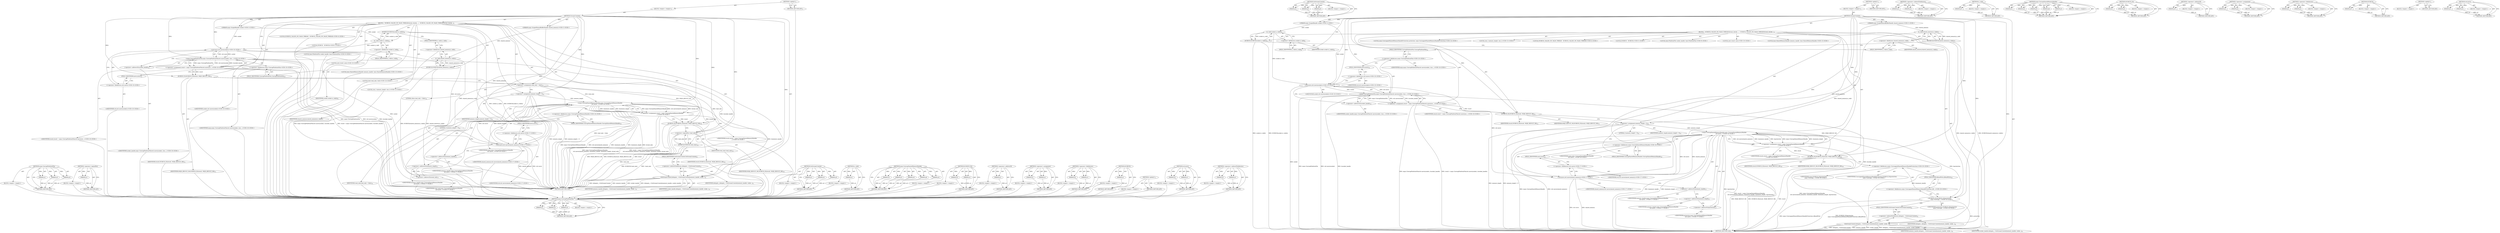 digraph "std.move" {
vulnerable_135 [label=<(METHOD,mojo.UnwrapPlatformFile)>];
vulnerable_136 [label=<(PARAM,p1)>];
vulnerable_137 [label=<(PARAM,p2)>];
vulnerable_138 [label=<(PARAM,p3)>];
vulnerable_139 [label=<(BLOCK,&lt;empty&gt;,&lt;empty&gt;)>];
vulnerable_140 [label=<(METHOD_RETURN,ANY)>];
vulnerable_163 [label=<(METHOD,&lt;operator&gt;.logicalNot)>];
vulnerable_164 [label=<(PARAM,p1)>];
vulnerable_165 [label=<(BLOCK,&lt;empty&gt;,&lt;empty&gt;)>];
vulnerable_166 [label=<(METHOD_RETURN,ANY)>];
vulnerable_6 [label=<(METHOD,&lt;global&gt;)<SUB>1</SUB>>];
vulnerable_7 [label=<(BLOCK,&lt;empty&gt;,&lt;empty&gt;)<SUB>1</SUB>>];
vulnerable_8 [label=<(METHOD,StreamCreated)<SUB>1</SUB>>];
vulnerable_9 [label="<(PARAM,mojo::ScopedSharedBufferHandle shared_memory)<SUB>2</SUB>>"];
vulnerable_10 [label="<(PARAM,mojo::ScopedHandle socket)<SUB>3</SUB>>"];
vulnerable_11 [label=<(BLOCK,{
  DCHECK_CALLED_ON_VALID_THREAD(thread_checke...,{
  DCHECK_CALLED_ON_VALID_THREAD(thread_checke...)<SUB>3</SUB>>];
vulnerable_12 [label="<(LOCAL,DCHECK_CALLED_ON_VALID_THREAD : DCHECK_CALLED_ON_VALID_THREAD)<SUB>4</SUB>>"];
vulnerable_13 [label="<(LOCAL,DCHECK : DCHECK)<SUB>5</SUB>>"];
vulnerable_14 [label=<(DCHECK,DCHECK(socket.is_valid()))<SUB>6</SUB>>];
vulnerable_15 [label=<(is_valid,socket.is_valid())<SUB>6</SUB>>];
vulnerable_16 [label=<(&lt;operator&gt;.fieldAccess,socket.is_valid)<SUB>6</SUB>>];
vulnerable_17 [label=<(IDENTIFIER,socket,socket.is_valid())<SUB>6</SUB>>];
vulnerable_18 [label=<(FIELD_IDENTIFIER,is_valid,is_valid)<SUB>6</SUB>>];
vulnerable_19 [label=<(DCHECK,DCHECK(shared_memory.is_valid()))<SUB>7</SUB>>];
vulnerable_20 [label=<(is_valid,shared_memory.is_valid())<SUB>7</SUB>>];
vulnerable_21 [label=<(&lt;operator&gt;.fieldAccess,shared_memory.is_valid)<SUB>7</SUB>>];
vulnerable_22 [label=<(IDENTIFIER,shared_memory,shared_memory.is_valid())<SUB>7</SUB>>];
vulnerable_23 [label=<(FIELD_IDENTIFIER,is_valid,is_valid)<SUB>7</SUB>>];
vulnerable_24 [label="<(LOCAL,base.PlatformFile socket_handle: base.PlatformFile)<SUB>9</SUB>>"];
vulnerable_25 [label="<(LOCAL,auto result: auto)<SUB>10</SUB>>"];
vulnerable_26 [label="<(&lt;operator&gt;.assignment,result = mojo::UnwrapPlatformFile(std::move(soc...)<SUB>10</SUB>>"];
vulnerable_27 [label="<(IDENTIFIER,result,result = mojo::UnwrapPlatformFile(std::move(soc...)<SUB>10</SUB>>"];
vulnerable_28 [label="<(mojo.UnwrapPlatformFile,mojo::UnwrapPlatformFile(std::move(socket), &amp;so...)<SUB>10</SUB>>"];
vulnerable_29 [label="<(&lt;operator&gt;.fieldAccess,mojo::UnwrapPlatformFile)<SUB>10</SUB>>"];
vulnerable_30 [label="<(IDENTIFIER,mojo,mojo::UnwrapPlatformFile(std::move(socket), &amp;so...)<SUB>10</SUB>>"];
vulnerable_31 [label=<(FIELD_IDENTIFIER,UnwrapPlatformFile,UnwrapPlatformFile)<SUB>10</SUB>>];
vulnerable_32 [label="<(std.move,std::move(socket))<SUB>10</SUB>>"];
vulnerable_33 [label="<(&lt;operator&gt;.fieldAccess,std::move)<SUB>10</SUB>>"];
vulnerable_34 [label="<(IDENTIFIER,std,std::move(socket))<SUB>10</SUB>>"];
vulnerable_35 [label=<(FIELD_IDENTIFIER,move,move)<SUB>10</SUB>>];
vulnerable_36 [label="<(IDENTIFIER,socket,std::move(socket))<SUB>10</SUB>>"];
vulnerable_37 [label=<(&lt;operator&gt;.addressOf,&amp;socket_handle)<SUB>10</SUB>>];
vulnerable_38 [label="<(IDENTIFIER,socket_handle,mojo::UnwrapPlatformFile(std::move(socket), &amp;so...)<SUB>10</SUB>>"];
vulnerable_39 [label=<(DCHECK_EQ,DCHECK_EQ(result, MOJO_RESULT_OK))<SUB>11</SUB>>];
vulnerable_40 [label=<(IDENTIFIER,result,DCHECK_EQ(result, MOJO_RESULT_OK))<SUB>11</SUB>>];
vulnerable_41 [label=<(IDENTIFIER,MOJO_RESULT_OK,DCHECK_EQ(result, MOJO_RESULT_OK))<SUB>11</SUB>>];
vulnerable_42 [label="<(LOCAL,base.SharedMemoryHandle memory_handle: base.SharedMemoryHandle)<SUB>13</SUB>>"];
vulnerable_43 [label="<(LOCAL,bool read_only: bool)<SUB>14</SUB>>"];
vulnerable_44 [label=<(&lt;operator&gt;.assignment,read_only = false)<SUB>14</SUB>>];
vulnerable_45 [label=<(IDENTIFIER,read_only,read_only = false)<SUB>14</SUB>>];
vulnerable_46 [label=<(LITERAL,false,read_only = false)<SUB>14</SUB>>];
vulnerable_47 [label="<(LOCAL,size_t memory_length: size_t)<SUB>15</SUB>>"];
vulnerable_48 [label=<(&lt;operator&gt;.assignment,memory_length = 0)<SUB>15</SUB>>];
vulnerable_49 [label=<(IDENTIFIER,memory_length,memory_length = 0)<SUB>15</SUB>>];
vulnerable_50 [label=<(LITERAL,0,memory_length = 0)<SUB>15</SUB>>];
vulnerable_51 [label="<(&lt;operator&gt;.assignment,result = mojo::UnwrapSharedMemoryHandle(
      ...)<SUB>16</SUB>>"];
vulnerable_52 [label="<(IDENTIFIER,result,result = mojo::UnwrapSharedMemoryHandle(
      ...)<SUB>16</SUB>>"];
vulnerable_53 [label="<(mojo.UnwrapSharedMemoryHandle,mojo::UnwrapSharedMemoryHandle(
      std::move...)<SUB>16</SUB>>"];
vulnerable_54 [label="<(&lt;operator&gt;.fieldAccess,mojo::UnwrapSharedMemoryHandle)<SUB>16</SUB>>"];
vulnerable_55 [label="<(IDENTIFIER,mojo,mojo::UnwrapSharedMemoryHandle(
      std::move...)<SUB>16</SUB>>"];
vulnerable_56 [label=<(FIELD_IDENTIFIER,UnwrapSharedMemoryHandle,UnwrapSharedMemoryHandle)<SUB>16</SUB>>];
vulnerable_57 [label="<(std.move,std::move(shared_memory))<SUB>17</SUB>>"];
vulnerable_58 [label="<(&lt;operator&gt;.fieldAccess,std::move)<SUB>17</SUB>>"];
vulnerable_59 [label="<(IDENTIFIER,std,std::move(shared_memory))<SUB>17</SUB>>"];
vulnerable_60 [label=<(FIELD_IDENTIFIER,move,move)<SUB>17</SUB>>];
vulnerable_61 [label="<(IDENTIFIER,shared_memory,std::move(shared_memory))<SUB>17</SUB>>"];
vulnerable_62 [label=<(&lt;operator&gt;.addressOf,&amp;memory_handle)<SUB>17</SUB>>];
vulnerable_63 [label="<(IDENTIFIER,memory_handle,mojo::UnwrapSharedMemoryHandle(
      std::move...)<SUB>17</SUB>>"];
vulnerable_64 [label=<(&lt;operator&gt;.addressOf,&amp;memory_length)<SUB>17</SUB>>];
vulnerable_65 [label="<(IDENTIFIER,memory_length,mojo::UnwrapSharedMemoryHandle(
      std::move...)<SUB>17</SUB>>"];
vulnerable_66 [label=<(&lt;operator&gt;.addressOf,&amp;read_only)<SUB>17</SUB>>];
vulnerable_67 [label="<(IDENTIFIER,read_only,mojo::UnwrapSharedMemoryHandle(
      std::move...)<SUB>17</SUB>>"];
vulnerable_68 [label=<(DCHECK_EQ,DCHECK_EQ(result, MOJO_RESULT_OK))<SUB>18</SUB>>];
vulnerable_69 [label=<(IDENTIFIER,result,DCHECK_EQ(result, MOJO_RESULT_OK))<SUB>18</SUB>>];
vulnerable_70 [label=<(IDENTIFIER,MOJO_RESULT_OK,DCHECK_EQ(result, MOJO_RESULT_OK))<SUB>18</SUB>>];
vulnerable_71 [label=<(DCHECK,DCHECK(!read_only))<SUB>19</SUB>>];
vulnerable_72 [label=<(&lt;operator&gt;.logicalNot,!read_only)<SUB>19</SUB>>];
vulnerable_73 [label=<(IDENTIFIER,read_only,!read_only)<SUB>19</SUB>>];
vulnerable_74 [label=<(OnStreamCreated,delegate_-&gt;OnStreamCreated(memory_handle, socke...)<SUB>21</SUB>>];
vulnerable_75 [label=<(&lt;operator&gt;.indirectFieldAccess,delegate_-&gt;OnStreamCreated)<SUB>21</SUB>>];
vulnerable_76 [label=<(IDENTIFIER,delegate_,delegate_-&gt;OnStreamCreated(memory_handle, socke...)<SUB>21</SUB>>];
vulnerable_77 [label=<(FIELD_IDENTIFIER,OnStreamCreated,OnStreamCreated)<SUB>21</SUB>>];
vulnerable_78 [label=<(IDENTIFIER,memory_handle,delegate_-&gt;OnStreamCreated(memory_handle, socke...)<SUB>21</SUB>>];
vulnerable_79 [label=<(IDENTIFIER,socket_handle,delegate_-&gt;OnStreamCreated(memory_handle, socke...)<SUB>21</SUB>>];
vulnerable_80 [label=<(METHOD_RETURN,void)<SUB>1</SUB>>];
vulnerable_82 [label=<(METHOD_RETURN,ANY)<SUB>1</SUB>>];
vulnerable_167 [label=<(METHOD,OnStreamCreated)>];
vulnerable_168 [label=<(PARAM,p1)>];
vulnerable_169 [label=<(PARAM,p2)>];
vulnerable_170 [label=<(PARAM,p3)>];
vulnerable_171 [label=<(BLOCK,&lt;empty&gt;,&lt;empty&gt;)>];
vulnerable_172 [label=<(METHOD_RETURN,ANY)>];
vulnerable_121 [label=<(METHOD,is_valid)>];
vulnerable_122 [label=<(PARAM,p1)>];
vulnerable_123 [label=<(BLOCK,&lt;empty&gt;,&lt;empty&gt;)>];
vulnerable_124 [label=<(METHOD_RETURN,ANY)>];
vulnerable_155 [label=<(METHOD,mojo.UnwrapSharedMemoryHandle)>];
vulnerable_156 [label=<(PARAM,p1)>];
vulnerable_157 [label=<(PARAM,p2)>];
vulnerable_158 [label=<(PARAM,p3)>];
vulnerable_159 [label=<(PARAM,p4)>];
vulnerable_160 [label=<(PARAM,p5)>];
vulnerable_161 [label=<(BLOCK,&lt;empty&gt;,&lt;empty&gt;)>];
vulnerable_162 [label=<(METHOD_RETURN,ANY)>];
vulnerable_150 [label=<(METHOD,DCHECK_EQ)>];
vulnerable_151 [label=<(PARAM,p1)>];
vulnerable_152 [label=<(PARAM,p2)>];
vulnerable_153 [label=<(BLOCK,&lt;empty&gt;,&lt;empty&gt;)>];
vulnerable_154 [label=<(METHOD_RETURN,ANY)>];
vulnerable_146 [label=<(METHOD,&lt;operator&gt;.addressOf)>];
vulnerable_147 [label=<(PARAM,p1)>];
vulnerable_148 [label=<(BLOCK,&lt;empty&gt;,&lt;empty&gt;)>];
vulnerable_149 [label=<(METHOD_RETURN,ANY)>];
vulnerable_130 [label=<(METHOD,&lt;operator&gt;.assignment)>];
vulnerable_131 [label=<(PARAM,p1)>];
vulnerable_132 [label=<(PARAM,p2)>];
vulnerable_133 [label=<(BLOCK,&lt;empty&gt;,&lt;empty&gt;)>];
vulnerable_134 [label=<(METHOD_RETURN,ANY)>];
vulnerable_125 [label=<(METHOD,&lt;operator&gt;.fieldAccess)>];
vulnerable_126 [label=<(PARAM,p1)>];
vulnerable_127 [label=<(PARAM,p2)>];
vulnerable_128 [label=<(BLOCK,&lt;empty&gt;,&lt;empty&gt;)>];
vulnerable_129 [label=<(METHOD_RETURN,ANY)>];
vulnerable_117 [label=<(METHOD,DCHECK)>];
vulnerable_118 [label=<(PARAM,p1)>];
vulnerable_119 [label=<(BLOCK,&lt;empty&gt;,&lt;empty&gt;)>];
vulnerable_120 [label=<(METHOD_RETURN,ANY)>];
vulnerable_111 [label=<(METHOD,&lt;global&gt;)<SUB>1</SUB>>];
vulnerable_112 [label=<(BLOCK,&lt;empty&gt;,&lt;empty&gt;)>];
vulnerable_113 [label=<(METHOD_RETURN,ANY)>];
vulnerable_141 [label=<(METHOD,std.move)>];
vulnerable_142 [label=<(PARAM,p1)>];
vulnerable_143 [label=<(PARAM,p2)>];
vulnerable_144 [label=<(BLOCK,&lt;empty&gt;,&lt;empty&gt;)>];
vulnerable_145 [label=<(METHOD_RETURN,ANY)>];
vulnerable_173 [label=<(METHOD,&lt;operator&gt;.indirectFieldAccess)>];
vulnerable_174 [label=<(PARAM,p1)>];
vulnerable_175 [label=<(PARAM,p2)>];
vulnerable_176 [label=<(BLOCK,&lt;empty&gt;,&lt;empty&gt;)>];
vulnerable_177 [label=<(METHOD_RETURN,ANY)>];
fixed_138 [label=<(METHOD,mojo.UnwrapPlatformFile)>];
fixed_139 [label=<(PARAM,p1)>];
fixed_140 [label=<(PARAM,p2)>];
fixed_141 [label=<(PARAM,p3)>];
fixed_142 [label=<(BLOCK,&lt;empty&gt;,&lt;empty&gt;)>];
fixed_143 [label=<(METHOD_RETURN,ANY)>];
fixed_166 [label=<(METHOD,OnStreamCreated)>];
fixed_167 [label=<(PARAM,p1)>];
fixed_168 [label=<(PARAM,p2)>];
fixed_169 [label=<(PARAM,p3)>];
fixed_170 [label=<(BLOCK,&lt;empty&gt;,&lt;empty&gt;)>];
fixed_171 [label=<(METHOD_RETURN,ANY)>];
fixed_6 [label=<(METHOD,&lt;global&gt;)<SUB>1</SUB>>];
fixed_7 [label=<(BLOCK,&lt;empty&gt;,&lt;empty&gt;)<SUB>1</SUB>>];
fixed_8 [label=<(METHOD,StreamCreated)<SUB>1</SUB>>];
fixed_9 [label="<(PARAM,mojo::ScopedSharedBufferHandle shared_memory)<SUB>2</SUB>>"];
fixed_10 [label="<(PARAM,mojo::ScopedHandle socket)<SUB>3</SUB>>"];
fixed_11 [label=<(BLOCK,{
  DCHECK_CALLED_ON_VALID_THREAD(thread_checke...,{
  DCHECK_CALLED_ON_VALID_THREAD(thread_checke...)<SUB>3</SUB>>];
fixed_12 [label="<(LOCAL,DCHECK_CALLED_ON_VALID_THREAD : DCHECK_CALLED_ON_VALID_THREAD)<SUB>4</SUB>>"];
fixed_13 [label="<(LOCAL,DCHECK : DCHECK)<SUB>5</SUB>>"];
fixed_14 [label=<(DCHECK,DCHECK(socket.is_valid()))<SUB>6</SUB>>];
fixed_15 [label=<(is_valid,socket.is_valid())<SUB>6</SUB>>];
fixed_16 [label=<(&lt;operator&gt;.fieldAccess,socket.is_valid)<SUB>6</SUB>>];
fixed_17 [label=<(IDENTIFIER,socket,socket.is_valid())<SUB>6</SUB>>];
fixed_18 [label=<(FIELD_IDENTIFIER,is_valid,is_valid)<SUB>6</SUB>>];
fixed_19 [label=<(DCHECK,DCHECK(shared_memory.is_valid()))<SUB>7</SUB>>];
fixed_20 [label=<(is_valid,shared_memory.is_valid())<SUB>7</SUB>>];
fixed_21 [label=<(&lt;operator&gt;.fieldAccess,shared_memory.is_valid)<SUB>7</SUB>>];
fixed_22 [label=<(IDENTIFIER,shared_memory,shared_memory.is_valid())<SUB>7</SUB>>];
fixed_23 [label=<(FIELD_IDENTIFIER,is_valid,is_valid)<SUB>7</SUB>>];
fixed_24 [label="<(LOCAL,base.PlatformFile socket_handle: base.PlatformFile)<SUB>9</SUB>>"];
fixed_25 [label="<(LOCAL,auto result: auto)<SUB>10</SUB>>"];
fixed_26 [label="<(&lt;operator&gt;.assignment,result = mojo::UnwrapPlatformFile(std::move(soc...)<SUB>10</SUB>>"];
fixed_27 [label="<(IDENTIFIER,result,result = mojo::UnwrapPlatformFile(std::move(soc...)<SUB>10</SUB>>"];
fixed_28 [label="<(mojo.UnwrapPlatformFile,mojo::UnwrapPlatformFile(std::move(socket), &amp;so...)<SUB>10</SUB>>"];
fixed_29 [label="<(&lt;operator&gt;.fieldAccess,mojo::UnwrapPlatformFile)<SUB>10</SUB>>"];
fixed_30 [label="<(IDENTIFIER,mojo,mojo::UnwrapPlatformFile(std::move(socket), &amp;so...)<SUB>10</SUB>>"];
fixed_31 [label=<(FIELD_IDENTIFIER,UnwrapPlatformFile,UnwrapPlatformFile)<SUB>10</SUB>>];
fixed_32 [label="<(std.move,std::move(socket))<SUB>10</SUB>>"];
fixed_33 [label="<(&lt;operator&gt;.fieldAccess,std::move)<SUB>10</SUB>>"];
fixed_34 [label="<(IDENTIFIER,std,std::move(socket))<SUB>10</SUB>>"];
fixed_35 [label=<(FIELD_IDENTIFIER,move,move)<SUB>10</SUB>>];
fixed_36 [label="<(IDENTIFIER,socket,std::move(socket))<SUB>10</SUB>>"];
fixed_37 [label=<(&lt;operator&gt;.addressOf,&amp;socket_handle)<SUB>10</SUB>>];
fixed_38 [label="<(IDENTIFIER,socket_handle,mojo::UnwrapPlatformFile(std::move(socket), &amp;so...)<SUB>10</SUB>>"];
fixed_39 [label=<(DCHECK_EQ,DCHECK_EQ(result, MOJO_RESULT_OK))<SUB>11</SUB>>];
fixed_40 [label=<(IDENTIFIER,result,DCHECK_EQ(result, MOJO_RESULT_OK))<SUB>11</SUB>>];
fixed_41 [label=<(IDENTIFIER,MOJO_RESULT_OK,DCHECK_EQ(result, MOJO_RESULT_OK))<SUB>11</SUB>>];
fixed_42 [label="<(LOCAL,base.SharedMemoryHandle memory_handle: base.SharedMemoryHandle)<SUB>13</SUB>>"];
fixed_43 [label="<(LOCAL,mojo.UnwrappedSharedMemoryHandleProtection protection: mojo.UnwrappedSharedMemoryHandleProtection)<SUB>14</SUB>>"];
fixed_44 [label="<(LOCAL,size_t memory_length: size_t)<SUB>15</SUB>>"];
fixed_45 [label=<(&lt;operator&gt;.assignment,memory_length = 0)<SUB>15</SUB>>];
fixed_46 [label=<(IDENTIFIER,memory_length,memory_length = 0)<SUB>15</SUB>>];
fixed_47 [label=<(LITERAL,0,memory_length = 0)<SUB>15</SUB>>];
fixed_48 [label="<(&lt;operator&gt;.assignment,result = mojo::UnwrapSharedMemoryHandle(
      ...)<SUB>16</SUB>>"];
fixed_49 [label="<(IDENTIFIER,result,result = mojo::UnwrapSharedMemoryHandle(
      ...)<SUB>16</SUB>>"];
fixed_50 [label="<(mojo.UnwrapSharedMemoryHandle,mojo::UnwrapSharedMemoryHandle(
      std::move...)<SUB>16</SUB>>"];
fixed_51 [label="<(&lt;operator&gt;.fieldAccess,mojo::UnwrapSharedMemoryHandle)<SUB>16</SUB>>"];
fixed_52 [label="<(IDENTIFIER,mojo,mojo::UnwrapSharedMemoryHandle(
      std::move...)<SUB>16</SUB>>"];
fixed_53 [label=<(FIELD_IDENTIFIER,UnwrapSharedMemoryHandle,UnwrapSharedMemoryHandle)<SUB>16</SUB>>];
fixed_54 [label="<(std.move,std::move(shared_memory))<SUB>17</SUB>>"];
fixed_55 [label="<(&lt;operator&gt;.fieldAccess,std::move)<SUB>17</SUB>>"];
fixed_56 [label="<(IDENTIFIER,std,std::move(shared_memory))<SUB>17</SUB>>"];
fixed_57 [label=<(FIELD_IDENTIFIER,move,move)<SUB>17</SUB>>];
fixed_58 [label="<(IDENTIFIER,shared_memory,std::move(shared_memory))<SUB>17</SUB>>"];
fixed_59 [label=<(&lt;operator&gt;.addressOf,&amp;memory_handle)<SUB>17</SUB>>];
fixed_60 [label="<(IDENTIFIER,memory_handle,mojo::UnwrapSharedMemoryHandle(
      std::move...)<SUB>17</SUB>>"];
fixed_61 [label=<(&lt;operator&gt;.addressOf,&amp;memory_length)<SUB>17</SUB>>];
fixed_62 [label="<(IDENTIFIER,memory_length,mojo::UnwrapSharedMemoryHandle(
      std::move...)<SUB>17</SUB>>"];
fixed_63 [label=<(&lt;operator&gt;.addressOf,&amp;protection)<SUB>17</SUB>>];
fixed_64 [label="<(IDENTIFIER,protection,mojo::UnwrapSharedMemoryHandle(
      std::move...)<SUB>17</SUB>>"];
fixed_65 [label=<(DCHECK_EQ,DCHECK_EQ(result, MOJO_RESULT_OK))<SUB>18</SUB>>];
fixed_66 [label=<(IDENTIFIER,result,DCHECK_EQ(result, MOJO_RESULT_OK))<SUB>18</SUB>>];
fixed_67 [label=<(IDENTIFIER,MOJO_RESULT_OK,DCHECK_EQ(result, MOJO_RESULT_OK))<SUB>18</SUB>>];
fixed_68 [label="<(DCHECK_EQ,DCHECK_EQ(protection,
            mojo::Unwrapp...)<SUB>19</SUB>>"];
fixed_69 [label="<(IDENTIFIER,protection,DCHECK_EQ(protection,
            mojo::Unwrapp...)<SUB>19</SUB>>"];
fixed_70 [label="<(&lt;operator&gt;.fieldAccess,mojo::UnwrappedSharedMemoryHandleProtection::kR...)<SUB>20</SUB>>"];
fixed_71 [label="<(&lt;operator&gt;.fieldAccess,mojo::UnwrappedSharedMemoryHandleProtection)<SUB>20</SUB>>"];
fixed_72 [label="<(IDENTIFIER,mojo,DCHECK_EQ(protection,
            mojo::Unwrapp...)<SUB>20</SUB>>"];
fixed_73 [label="<(IDENTIFIER,UnwrappedSharedMemoryHandleProtection,DCHECK_EQ(protection,
            mojo::Unwrapp...)<SUB>20</SUB>>"];
fixed_74 [label=<(FIELD_IDENTIFIER,kReadWrite,kReadWrite)<SUB>20</SUB>>];
fixed_75 [label=<(OnStreamCreated,delegate_-&gt;OnStreamCreated(memory_handle, socke...)<SUB>22</SUB>>];
fixed_76 [label=<(&lt;operator&gt;.indirectFieldAccess,delegate_-&gt;OnStreamCreated)<SUB>22</SUB>>];
fixed_77 [label=<(IDENTIFIER,delegate_,delegate_-&gt;OnStreamCreated(memory_handle, socke...)<SUB>22</SUB>>];
fixed_78 [label=<(FIELD_IDENTIFIER,OnStreamCreated,OnStreamCreated)<SUB>22</SUB>>];
fixed_79 [label=<(IDENTIFIER,memory_handle,delegate_-&gt;OnStreamCreated(memory_handle, socke...)<SUB>22</SUB>>];
fixed_80 [label=<(IDENTIFIER,socket_handle,delegate_-&gt;OnStreamCreated(memory_handle, socke...)<SUB>22</SUB>>];
fixed_81 [label=<(METHOD_RETURN,void)<SUB>1</SUB>>];
fixed_83 [label=<(METHOD_RETURN,ANY)<SUB>1</SUB>>];
fixed_172 [label=<(METHOD,&lt;operator&gt;.indirectFieldAccess)>];
fixed_173 [label=<(PARAM,p1)>];
fixed_174 [label=<(PARAM,p2)>];
fixed_175 [label=<(BLOCK,&lt;empty&gt;,&lt;empty&gt;)>];
fixed_176 [label=<(METHOD_RETURN,ANY)>];
fixed_124 [label=<(METHOD,is_valid)>];
fixed_125 [label=<(PARAM,p1)>];
fixed_126 [label=<(BLOCK,&lt;empty&gt;,&lt;empty&gt;)>];
fixed_127 [label=<(METHOD_RETURN,ANY)>];
fixed_158 [label=<(METHOD,mojo.UnwrapSharedMemoryHandle)>];
fixed_159 [label=<(PARAM,p1)>];
fixed_160 [label=<(PARAM,p2)>];
fixed_161 [label=<(PARAM,p3)>];
fixed_162 [label=<(PARAM,p4)>];
fixed_163 [label=<(PARAM,p5)>];
fixed_164 [label=<(BLOCK,&lt;empty&gt;,&lt;empty&gt;)>];
fixed_165 [label=<(METHOD_RETURN,ANY)>];
fixed_153 [label=<(METHOD,DCHECK_EQ)>];
fixed_154 [label=<(PARAM,p1)>];
fixed_155 [label=<(PARAM,p2)>];
fixed_156 [label=<(BLOCK,&lt;empty&gt;,&lt;empty&gt;)>];
fixed_157 [label=<(METHOD_RETURN,ANY)>];
fixed_149 [label=<(METHOD,&lt;operator&gt;.addressOf)>];
fixed_150 [label=<(PARAM,p1)>];
fixed_151 [label=<(BLOCK,&lt;empty&gt;,&lt;empty&gt;)>];
fixed_152 [label=<(METHOD_RETURN,ANY)>];
fixed_133 [label=<(METHOD,&lt;operator&gt;.assignment)>];
fixed_134 [label=<(PARAM,p1)>];
fixed_135 [label=<(PARAM,p2)>];
fixed_136 [label=<(BLOCK,&lt;empty&gt;,&lt;empty&gt;)>];
fixed_137 [label=<(METHOD_RETURN,ANY)>];
fixed_128 [label=<(METHOD,&lt;operator&gt;.fieldAccess)>];
fixed_129 [label=<(PARAM,p1)>];
fixed_130 [label=<(PARAM,p2)>];
fixed_131 [label=<(BLOCK,&lt;empty&gt;,&lt;empty&gt;)>];
fixed_132 [label=<(METHOD_RETURN,ANY)>];
fixed_120 [label=<(METHOD,DCHECK)>];
fixed_121 [label=<(PARAM,p1)>];
fixed_122 [label=<(BLOCK,&lt;empty&gt;,&lt;empty&gt;)>];
fixed_123 [label=<(METHOD_RETURN,ANY)>];
fixed_114 [label=<(METHOD,&lt;global&gt;)<SUB>1</SUB>>];
fixed_115 [label=<(BLOCK,&lt;empty&gt;,&lt;empty&gt;)>];
fixed_116 [label=<(METHOD_RETURN,ANY)>];
fixed_144 [label=<(METHOD,std.move)>];
fixed_145 [label=<(PARAM,p1)>];
fixed_146 [label=<(PARAM,p2)>];
fixed_147 [label=<(BLOCK,&lt;empty&gt;,&lt;empty&gt;)>];
fixed_148 [label=<(METHOD_RETURN,ANY)>];
vulnerable_135 -> vulnerable_136  [key=0, label="AST: "];
vulnerable_135 -> vulnerable_136  [key=1, label="DDG: "];
vulnerable_135 -> vulnerable_139  [key=0, label="AST: "];
vulnerable_135 -> vulnerable_137  [key=0, label="AST: "];
vulnerable_135 -> vulnerable_137  [key=1, label="DDG: "];
vulnerable_135 -> vulnerable_140  [key=0, label="AST: "];
vulnerable_135 -> vulnerable_140  [key=1, label="CFG: "];
vulnerable_135 -> vulnerable_138  [key=0, label="AST: "];
vulnerable_135 -> vulnerable_138  [key=1, label="DDG: "];
vulnerable_136 -> vulnerable_140  [key=0, label="DDG: p1"];
vulnerable_137 -> vulnerable_140  [key=0, label="DDG: p2"];
vulnerable_138 -> vulnerable_140  [key=0, label="DDG: p3"];
vulnerable_139 -> fixed_138  [key=0];
vulnerable_140 -> fixed_138  [key=0];
vulnerable_163 -> vulnerable_164  [key=0, label="AST: "];
vulnerable_163 -> vulnerable_164  [key=1, label="DDG: "];
vulnerable_163 -> vulnerable_165  [key=0, label="AST: "];
vulnerable_163 -> vulnerable_166  [key=0, label="AST: "];
vulnerable_163 -> vulnerable_166  [key=1, label="CFG: "];
vulnerable_164 -> vulnerable_166  [key=0, label="DDG: p1"];
vulnerable_165 -> fixed_138  [key=0];
vulnerable_166 -> fixed_138  [key=0];
vulnerable_6 -> vulnerable_7  [key=0, label="AST: "];
vulnerable_6 -> vulnerable_82  [key=0, label="AST: "];
vulnerable_6 -> vulnerable_82  [key=1, label="CFG: "];
vulnerable_7 -> vulnerable_8  [key=0, label="AST: "];
vulnerable_8 -> vulnerable_9  [key=0, label="AST: "];
vulnerable_8 -> vulnerable_9  [key=1, label="DDG: "];
vulnerable_8 -> vulnerable_10  [key=0, label="AST: "];
vulnerable_8 -> vulnerable_10  [key=1, label="DDG: "];
vulnerable_8 -> vulnerable_11  [key=0, label="AST: "];
vulnerable_8 -> vulnerable_80  [key=0, label="AST: "];
vulnerable_8 -> vulnerable_18  [key=0, label="CFG: "];
vulnerable_8 -> vulnerable_44  [key=0, label="DDG: "];
vulnerable_8 -> vulnerable_48  [key=0, label="DDG: "];
vulnerable_8 -> vulnerable_39  [key=0, label="DDG: "];
vulnerable_8 -> vulnerable_68  [key=0, label="DDG: "];
vulnerable_8 -> vulnerable_74  [key=0, label="DDG: "];
vulnerable_8 -> vulnerable_28  [key=0, label="DDG: "];
vulnerable_8 -> vulnerable_53  [key=0, label="DDG: "];
vulnerable_8 -> vulnerable_72  [key=0, label="DDG: "];
vulnerable_8 -> vulnerable_32  [key=0, label="DDG: "];
vulnerable_8 -> vulnerable_57  [key=0, label="DDG: "];
vulnerable_9 -> vulnerable_20  [key=0, label="DDG: shared_memory"];
vulnerable_9 -> vulnerable_57  [key=0, label="DDG: shared_memory"];
vulnerable_10 -> vulnerable_15  [key=0, label="DDG: socket"];
vulnerable_10 -> vulnerable_32  [key=0, label="DDG: socket"];
vulnerable_11 -> vulnerable_12  [key=0, label="AST: "];
vulnerable_11 -> vulnerable_13  [key=0, label="AST: "];
vulnerable_11 -> vulnerable_14  [key=0, label="AST: "];
vulnerable_11 -> vulnerable_19  [key=0, label="AST: "];
vulnerable_11 -> vulnerable_24  [key=0, label="AST: "];
vulnerable_11 -> vulnerable_25  [key=0, label="AST: "];
vulnerable_11 -> vulnerable_26  [key=0, label="AST: "];
vulnerable_11 -> vulnerable_39  [key=0, label="AST: "];
vulnerable_11 -> vulnerable_42  [key=0, label="AST: "];
vulnerable_11 -> vulnerable_43  [key=0, label="AST: "];
vulnerable_11 -> vulnerable_44  [key=0, label="AST: "];
vulnerable_11 -> vulnerable_47  [key=0, label="AST: "];
vulnerable_11 -> vulnerable_48  [key=0, label="AST: "];
vulnerable_11 -> vulnerable_51  [key=0, label="AST: "];
vulnerable_11 -> vulnerable_68  [key=0, label="AST: "];
vulnerable_11 -> vulnerable_71  [key=0, label="AST: "];
vulnerable_11 -> vulnerable_74  [key=0, label="AST: "];
vulnerable_12 -> fixed_138  [key=0];
vulnerable_13 -> fixed_138  [key=0];
vulnerable_14 -> vulnerable_15  [key=0, label="AST: "];
vulnerable_14 -> vulnerable_23  [key=0, label="CFG: "];
vulnerable_14 -> vulnerable_80  [key=0, label="DDG: socket.is_valid()"];
vulnerable_14 -> vulnerable_80  [key=1, label="DDG: DCHECK(socket.is_valid())"];
vulnerable_15 -> vulnerable_16  [key=0, label="AST: "];
vulnerable_15 -> vulnerable_14  [key=0, label="CFG: "];
vulnerable_15 -> vulnerable_14  [key=1, label="DDG: socket.is_valid"];
vulnerable_15 -> vulnerable_32  [key=0, label="DDG: socket.is_valid"];
vulnerable_16 -> vulnerable_17  [key=0, label="AST: "];
vulnerable_16 -> vulnerable_18  [key=0, label="AST: "];
vulnerable_16 -> vulnerable_15  [key=0, label="CFG: "];
vulnerable_17 -> fixed_138  [key=0];
vulnerable_18 -> vulnerable_16  [key=0, label="CFG: "];
vulnerable_19 -> vulnerable_20  [key=0, label="AST: "];
vulnerable_19 -> vulnerable_31  [key=0, label="CFG: "];
vulnerable_19 -> vulnerable_80  [key=0, label="DDG: shared_memory.is_valid()"];
vulnerable_19 -> vulnerable_80  [key=1, label="DDG: DCHECK(shared_memory.is_valid())"];
vulnerable_20 -> vulnerable_21  [key=0, label="AST: "];
vulnerable_20 -> vulnerable_19  [key=0, label="CFG: "];
vulnerable_20 -> vulnerable_19  [key=1, label="DDG: shared_memory.is_valid"];
vulnerable_20 -> vulnerable_57  [key=0, label="DDG: shared_memory.is_valid"];
vulnerable_21 -> vulnerable_22  [key=0, label="AST: "];
vulnerable_21 -> vulnerable_23  [key=0, label="AST: "];
vulnerable_21 -> vulnerable_20  [key=0, label="CFG: "];
vulnerable_22 -> fixed_138  [key=0];
vulnerable_23 -> vulnerable_21  [key=0, label="CFG: "];
vulnerable_24 -> fixed_138  [key=0];
vulnerable_25 -> fixed_138  [key=0];
vulnerable_26 -> vulnerable_27  [key=0, label="AST: "];
vulnerable_26 -> vulnerable_28  [key=0, label="AST: "];
vulnerable_26 -> vulnerable_39  [key=0, label="CFG: "];
vulnerable_26 -> vulnerable_39  [key=1, label="DDG: result"];
vulnerable_26 -> vulnerable_80  [key=0, label="DDG: mojo::UnwrapPlatformFile(std::move(socket), &amp;socket_handle)"];
vulnerable_26 -> vulnerable_80  [key=1, label="DDG: result = mojo::UnwrapPlatformFile(std::move(socket), &amp;socket_handle)"];
vulnerable_27 -> fixed_138  [key=0];
vulnerable_28 -> vulnerable_29  [key=0, label="AST: "];
vulnerable_28 -> vulnerable_32  [key=0, label="AST: "];
vulnerable_28 -> vulnerable_37  [key=0, label="AST: "];
vulnerable_28 -> vulnerable_26  [key=0, label="CFG: "];
vulnerable_28 -> vulnerable_26  [key=1, label="DDG: mojo::UnwrapPlatformFile"];
vulnerable_28 -> vulnerable_26  [key=2, label="DDG: std::move(socket)"];
vulnerable_28 -> vulnerable_26  [key=3, label="DDG: &amp;socket_handle"];
vulnerable_28 -> vulnerable_80  [key=0, label="DDG: mojo::UnwrapPlatformFile"];
vulnerable_28 -> vulnerable_80  [key=1, label="DDG: std::move(socket)"];
vulnerable_28 -> vulnerable_80  [key=2, label="DDG: &amp;socket_handle"];
vulnerable_28 -> vulnerable_74  [key=0, label="DDG: &amp;socket_handle"];
vulnerable_29 -> vulnerable_30  [key=0, label="AST: "];
vulnerable_29 -> vulnerable_31  [key=0, label="AST: "];
vulnerable_29 -> vulnerable_35  [key=0, label="CFG: "];
vulnerable_30 -> fixed_138  [key=0];
vulnerable_31 -> vulnerable_29  [key=0, label="CFG: "];
vulnerable_32 -> vulnerable_33  [key=0, label="AST: "];
vulnerable_32 -> vulnerable_36  [key=0, label="AST: "];
vulnerable_32 -> vulnerable_37  [key=0, label="CFG: "];
vulnerable_32 -> vulnerable_80  [key=0, label="DDG: socket"];
vulnerable_32 -> vulnerable_28  [key=0, label="DDG: std::move"];
vulnerable_32 -> vulnerable_28  [key=1, label="DDG: socket"];
vulnerable_32 -> vulnerable_57  [key=0, label="DDG: std::move"];
vulnerable_33 -> vulnerable_34  [key=0, label="AST: "];
vulnerable_33 -> vulnerable_35  [key=0, label="AST: "];
vulnerable_33 -> vulnerable_32  [key=0, label="CFG: "];
vulnerable_34 -> fixed_138  [key=0];
vulnerable_35 -> vulnerable_33  [key=0, label="CFG: "];
vulnerable_36 -> fixed_138  [key=0];
vulnerable_37 -> vulnerable_38  [key=0, label="AST: "];
vulnerable_37 -> vulnerable_28  [key=0, label="CFG: "];
vulnerable_38 -> fixed_138  [key=0];
vulnerable_39 -> vulnerable_40  [key=0, label="AST: "];
vulnerable_39 -> vulnerable_41  [key=0, label="AST: "];
vulnerable_39 -> vulnerable_44  [key=0, label="CFG: "];
vulnerable_39 -> vulnerable_68  [key=0, label="DDG: MOJO_RESULT_OK"];
vulnerable_40 -> fixed_138  [key=0];
vulnerable_41 -> fixed_138  [key=0];
vulnerable_42 -> fixed_138  [key=0];
vulnerable_43 -> fixed_138  [key=0];
vulnerable_44 -> vulnerable_45  [key=0, label="AST: "];
vulnerable_44 -> vulnerable_46  [key=0, label="AST: "];
vulnerable_44 -> vulnerable_48  [key=0, label="CFG: "];
vulnerable_44 -> vulnerable_80  [key=0, label="DDG: read_only = false"];
vulnerable_44 -> vulnerable_53  [key=0, label="DDG: read_only"];
vulnerable_44 -> vulnerable_72  [key=0, label="DDG: read_only"];
vulnerable_45 -> fixed_138  [key=0];
vulnerable_46 -> fixed_138  [key=0];
vulnerable_47 -> fixed_138  [key=0];
vulnerable_48 -> vulnerable_49  [key=0, label="AST: "];
vulnerable_48 -> vulnerable_50  [key=0, label="AST: "];
vulnerable_48 -> vulnerable_56  [key=0, label="CFG: "];
vulnerable_48 -> vulnerable_80  [key=0, label="DDG: memory_length"];
vulnerable_48 -> vulnerable_80  [key=1, label="DDG: memory_length = 0"];
vulnerable_48 -> vulnerable_53  [key=0, label="DDG: memory_length"];
vulnerable_49 -> fixed_138  [key=0];
vulnerable_50 -> fixed_138  [key=0];
vulnerable_51 -> vulnerable_52  [key=0, label="AST: "];
vulnerable_51 -> vulnerable_53  [key=0, label="AST: "];
vulnerable_51 -> vulnerable_68  [key=0, label="CFG: "];
vulnerable_51 -> vulnerable_68  [key=1, label="DDG: result"];
vulnerable_51 -> vulnerable_80  [key=0, label="DDG: mojo::UnwrapSharedMemoryHandle(
      std::move(shared_memory), &amp;memory_handle, &amp;memory_length, &amp;read_only)"];
vulnerable_51 -> vulnerable_80  [key=1, label="DDG: result = mojo::UnwrapSharedMemoryHandle(
      std::move(shared_memory), &amp;memory_handle, &amp;memory_length, &amp;read_only)"];
vulnerable_52 -> fixed_138  [key=0];
vulnerable_53 -> vulnerable_54  [key=0, label="AST: "];
vulnerable_53 -> vulnerable_57  [key=0, label="AST: "];
vulnerable_53 -> vulnerable_62  [key=0, label="AST: "];
vulnerable_53 -> vulnerable_64  [key=0, label="AST: "];
vulnerable_53 -> vulnerable_66  [key=0, label="AST: "];
vulnerable_53 -> vulnerable_51  [key=0, label="CFG: "];
vulnerable_53 -> vulnerable_51  [key=1, label="DDG: mojo::UnwrapSharedMemoryHandle"];
vulnerable_53 -> vulnerable_51  [key=2, label="DDG: std::move(shared_memory)"];
vulnerable_53 -> vulnerable_51  [key=3, label="DDG: &amp;read_only"];
vulnerable_53 -> vulnerable_51  [key=4, label="DDG: &amp;memory_handle"];
vulnerable_53 -> vulnerable_51  [key=5, label="DDG: &amp;memory_length"];
vulnerable_53 -> vulnerable_80  [key=0, label="DDG: mojo::UnwrapSharedMemoryHandle"];
vulnerable_53 -> vulnerable_80  [key=1, label="DDG: std::move(shared_memory)"];
vulnerable_53 -> vulnerable_80  [key=2, label="DDG: &amp;memory_handle"];
vulnerable_53 -> vulnerable_80  [key=3, label="DDG: &amp;memory_length"];
vulnerable_53 -> vulnerable_80  [key=4, label="DDG: &amp;read_only"];
vulnerable_53 -> vulnerable_74  [key=0, label="DDG: &amp;memory_handle"];
vulnerable_53 -> vulnerable_72  [key=0, label="DDG: &amp;read_only"];
vulnerable_54 -> vulnerable_55  [key=0, label="AST: "];
vulnerable_54 -> vulnerable_56  [key=0, label="AST: "];
vulnerable_54 -> vulnerable_60  [key=0, label="CFG: "];
vulnerable_55 -> fixed_138  [key=0];
vulnerable_56 -> vulnerable_54  [key=0, label="CFG: "];
vulnerable_57 -> vulnerable_58  [key=0, label="AST: "];
vulnerable_57 -> vulnerable_61  [key=0, label="AST: "];
vulnerable_57 -> vulnerable_62  [key=0, label="CFG: "];
vulnerable_57 -> vulnerable_80  [key=0, label="DDG: std::move"];
vulnerable_57 -> vulnerable_80  [key=1, label="DDG: shared_memory"];
vulnerable_57 -> vulnerable_53  [key=0, label="DDG: std::move"];
vulnerable_57 -> vulnerable_53  [key=1, label="DDG: shared_memory"];
vulnerable_58 -> vulnerable_59  [key=0, label="AST: "];
vulnerable_58 -> vulnerable_60  [key=0, label="AST: "];
vulnerable_58 -> vulnerable_57  [key=0, label="CFG: "];
vulnerable_59 -> fixed_138  [key=0];
vulnerable_60 -> vulnerable_58  [key=0, label="CFG: "];
vulnerable_61 -> fixed_138  [key=0];
vulnerable_62 -> vulnerable_63  [key=0, label="AST: "];
vulnerable_62 -> vulnerable_64  [key=0, label="CFG: "];
vulnerable_63 -> fixed_138  [key=0];
vulnerable_64 -> vulnerable_65  [key=0, label="AST: "];
vulnerable_64 -> vulnerable_66  [key=0, label="CFG: "];
vulnerable_65 -> fixed_138  [key=0];
vulnerable_66 -> vulnerable_67  [key=0, label="AST: "];
vulnerable_66 -> vulnerable_53  [key=0, label="CFG: "];
vulnerable_67 -> fixed_138  [key=0];
vulnerable_68 -> vulnerable_69  [key=0, label="AST: "];
vulnerable_68 -> vulnerable_70  [key=0, label="AST: "];
vulnerable_68 -> vulnerable_72  [key=0, label="CFG: "];
vulnerable_68 -> vulnerable_80  [key=0, label="DDG: result"];
vulnerable_68 -> vulnerable_80  [key=1, label="DDG: MOJO_RESULT_OK"];
vulnerable_68 -> vulnerable_80  [key=2, label="DDG: DCHECK_EQ(result, MOJO_RESULT_OK)"];
vulnerable_69 -> fixed_138  [key=0];
vulnerable_70 -> fixed_138  [key=0];
vulnerable_71 -> vulnerable_72  [key=0, label="AST: "];
vulnerable_71 -> vulnerable_77  [key=0, label="CFG: "];
vulnerable_71 -> vulnerable_80  [key=0, label="DDG: !read_only"];
vulnerable_71 -> vulnerable_80  [key=1, label="DDG: DCHECK(!read_only)"];
vulnerable_72 -> vulnerable_73  [key=0, label="AST: "];
vulnerable_72 -> vulnerable_71  [key=0, label="CFG: "];
vulnerable_72 -> vulnerable_71  [key=1, label="DDG: read_only"];
vulnerable_72 -> vulnerable_80  [key=0, label="DDG: read_only"];
vulnerable_73 -> fixed_138  [key=0];
vulnerable_74 -> vulnerable_75  [key=0, label="AST: "];
vulnerable_74 -> vulnerable_78  [key=0, label="AST: "];
vulnerable_74 -> vulnerable_79  [key=0, label="AST: "];
vulnerable_74 -> vulnerable_80  [key=0, label="CFG: "];
vulnerable_74 -> vulnerable_80  [key=1, label="DDG: delegate_-&gt;OnStreamCreated"];
vulnerable_74 -> vulnerable_80  [key=2, label="DDG: memory_handle"];
vulnerable_74 -> vulnerable_80  [key=3, label="DDG: socket_handle"];
vulnerable_74 -> vulnerable_80  [key=4, label="DDG: delegate_-&gt;OnStreamCreated(memory_handle, socket_handle)"];
vulnerable_75 -> vulnerable_76  [key=0, label="AST: "];
vulnerable_75 -> vulnerable_77  [key=0, label="AST: "];
vulnerable_75 -> vulnerable_74  [key=0, label="CFG: "];
vulnerable_76 -> fixed_138  [key=0];
vulnerable_77 -> vulnerable_75  [key=0, label="CFG: "];
vulnerable_78 -> fixed_138  [key=0];
vulnerable_79 -> fixed_138  [key=0];
vulnerable_80 -> fixed_138  [key=0];
vulnerable_82 -> fixed_138  [key=0];
vulnerable_167 -> vulnerable_168  [key=0, label="AST: "];
vulnerable_167 -> vulnerable_168  [key=1, label="DDG: "];
vulnerable_167 -> vulnerable_171  [key=0, label="AST: "];
vulnerable_167 -> vulnerable_169  [key=0, label="AST: "];
vulnerable_167 -> vulnerable_169  [key=1, label="DDG: "];
vulnerable_167 -> vulnerable_172  [key=0, label="AST: "];
vulnerable_167 -> vulnerable_172  [key=1, label="CFG: "];
vulnerable_167 -> vulnerable_170  [key=0, label="AST: "];
vulnerable_167 -> vulnerable_170  [key=1, label="DDG: "];
vulnerable_168 -> vulnerable_172  [key=0, label="DDG: p1"];
vulnerable_169 -> vulnerable_172  [key=0, label="DDG: p2"];
vulnerable_170 -> vulnerable_172  [key=0, label="DDG: p3"];
vulnerable_171 -> fixed_138  [key=0];
vulnerable_172 -> fixed_138  [key=0];
vulnerable_121 -> vulnerable_122  [key=0, label="AST: "];
vulnerable_121 -> vulnerable_122  [key=1, label="DDG: "];
vulnerable_121 -> vulnerable_123  [key=0, label="AST: "];
vulnerable_121 -> vulnerable_124  [key=0, label="AST: "];
vulnerable_121 -> vulnerable_124  [key=1, label="CFG: "];
vulnerable_122 -> vulnerable_124  [key=0, label="DDG: p1"];
vulnerable_123 -> fixed_138  [key=0];
vulnerable_124 -> fixed_138  [key=0];
vulnerable_155 -> vulnerable_156  [key=0, label="AST: "];
vulnerable_155 -> vulnerable_156  [key=1, label="DDG: "];
vulnerable_155 -> vulnerable_161  [key=0, label="AST: "];
vulnerable_155 -> vulnerable_157  [key=0, label="AST: "];
vulnerable_155 -> vulnerable_157  [key=1, label="DDG: "];
vulnerable_155 -> vulnerable_162  [key=0, label="AST: "];
vulnerable_155 -> vulnerable_162  [key=1, label="CFG: "];
vulnerable_155 -> vulnerable_158  [key=0, label="AST: "];
vulnerable_155 -> vulnerable_158  [key=1, label="DDG: "];
vulnerable_155 -> vulnerable_159  [key=0, label="AST: "];
vulnerable_155 -> vulnerable_159  [key=1, label="DDG: "];
vulnerable_155 -> vulnerable_160  [key=0, label="AST: "];
vulnerable_155 -> vulnerable_160  [key=1, label="DDG: "];
vulnerable_156 -> vulnerable_162  [key=0, label="DDG: p1"];
vulnerable_157 -> vulnerable_162  [key=0, label="DDG: p2"];
vulnerable_158 -> vulnerable_162  [key=0, label="DDG: p3"];
vulnerable_159 -> vulnerable_162  [key=0, label="DDG: p4"];
vulnerable_160 -> vulnerable_162  [key=0, label="DDG: p5"];
vulnerable_161 -> fixed_138  [key=0];
vulnerable_162 -> fixed_138  [key=0];
vulnerable_150 -> vulnerable_151  [key=0, label="AST: "];
vulnerable_150 -> vulnerable_151  [key=1, label="DDG: "];
vulnerable_150 -> vulnerable_153  [key=0, label="AST: "];
vulnerable_150 -> vulnerable_152  [key=0, label="AST: "];
vulnerable_150 -> vulnerable_152  [key=1, label="DDG: "];
vulnerable_150 -> vulnerable_154  [key=0, label="AST: "];
vulnerable_150 -> vulnerable_154  [key=1, label="CFG: "];
vulnerable_151 -> vulnerable_154  [key=0, label="DDG: p1"];
vulnerable_152 -> vulnerable_154  [key=0, label="DDG: p2"];
vulnerable_153 -> fixed_138  [key=0];
vulnerable_154 -> fixed_138  [key=0];
vulnerable_146 -> vulnerable_147  [key=0, label="AST: "];
vulnerable_146 -> vulnerable_147  [key=1, label="DDG: "];
vulnerable_146 -> vulnerable_148  [key=0, label="AST: "];
vulnerable_146 -> vulnerable_149  [key=0, label="AST: "];
vulnerable_146 -> vulnerable_149  [key=1, label="CFG: "];
vulnerable_147 -> vulnerable_149  [key=0, label="DDG: p1"];
vulnerable_148 -> fixed_138  [key=0];
vulnerable_149 -> fixed_138  [key=0];
vulnerable_130 -> vulnerable_131  [key=0, label="AST: "];
vulnerable_130 -> vulnerable_131  [key=1, label="DDG: "];
vulnerable_130 -> vulnerable_133  [key=0, label="AST: "];
vulnerable_130 -> vulnerable_132  [key=0, label="AST: "];
vulnerable_130 -> vulnerable_132  [key=1, label="DDG: "];
vulnerable_130 -> vulnerable_134  [key=0, label="AST: "];
vulnerable_130 -> vulnerable_134  [key=1, label="CFG: "];
vulnerable_131 -> vulnerable_134  [key=0, label="DDG: p1"];
vulnerable_132 -> vulnerable_134  [key=0, label="DDG: p2"];
vulnerable_133 -> fixed_138  [key=0];
vulnerable_134 -> fixed_138  [key=0];
vulnerable_125 -> vulnerable_126  [key=0, label="AST: "];
vulnerable_125 -> vulnerable_126  [key=1, label="DDG: "];
vulnerable_125 -> vulnerable_128  [key=0, label="AST: "];
vulnerable_125 -> vulnerable_127  [key=0, label="AST: "];
vulnerable_125 -> vulnerable_127  [key=1, label="DDG: "];
vulnerable_125 -> vulnerable_129  [key=0, label="AST: "];
vulnerable_125 -> vulnerable_129  [key=1, label="CFG: "];
vulnerable_126 -> vulnerable_129  [key=0, label="DDG: p1"];
vulnerable_127 -> vulnerable_129  [key=0, label="DDG: p2"];
vulnerable_128 -> fixed_138  [key=0];
vulnerable_129 -> fixed_138  [key=0];
vulnerable_117 -> vulnerable_118  [key=0, label="AST: "];
vulnerable_117 -> vulnerable_118  [key=1, label="DDG: "];
vulnerable_117 -> vulnerable_119  [key=0, label="AST: "];
vulnerable_117 -> vulnerable_120  [key=0, label="AST: "];
vulnerable_117 -> vulnerable_120  [key=1, label="CFG: "];
vulnerable_118 -> vulnerable_120  [key=0, label="DDG: p1"];
vulnerable_119 -> fixed_138  [key=0];
vulnerable_120 -> fixed_138  [key=0];
vulnerable_111 -> vulnerable_112  [key=0, label="AST: "];
vulnerable_111 -> vulnerable_113  [key=0, label="AST: "];
vulnerable_111 -> vulnerable_113  [key=1, label="CFG: "];
vulnerable_112 -> fixed_138  [key=0];
vulnerable_113 -> fixed_138  [key=0];
vulnerable_141 -> vulnerable_142  [key=0, label="AST: "];
vulnerable_141 -> vulnerable_142  [key=1, label="DDG: "];
vulnerable_141 -> vulnerable_144  [key=0, label="AST: "];
vulnerable_141 -> vulnerable_143  [key=0, label="AST: "];
vulnerable_141 -> vulnerable_143  [key=1, label="DDG: "];
vulnerable_141 -> vulnerable_145  [key=0, label="AST: "];
vulnerable_141 -> vulnerable_145  [key=1, label="CFG: "];
vulnerable_142 -> vulnerable_145  [key=0, label="DDG: p1"];
vulnerable_143 -> vulnerable_145  [key=0, label="DDG: p2"];
vulnerable_144 -> fixed_138  [key=0];
vulnerable_145 -> fixed_138  [key=0];
vulnerable_173 -> vulnerable_174  [key=0, label="AST: "];
vulnerable_173 -> vulnerable_174  [key=1, label="DDG: "];
vulnerable_173 -> vulnerable_176  [key=0, label="AST: "];
vulnerable_173 -> vulnerable_175  [key=0, label="AST: "];
vulnerable_173 -> vulnerable_175  [key=1, label="DDG: "];
vulnerable_173 -> vulnerable_177  [key=0, label="AST: "];
vulnerable_173 -> vulnerable_177  [key=1, label="CFG: "];
vulnerable_174 -> vulnerable_177  [key=0, label="DDG: p1"];
vulnerable_175 -> vulnerable_177  [key=0, label="DDG: p2"];
vulnerable_176 -> fixed_138  [key=0];
vulnerable_177 -> fixed_138  [key=0];
fixed_138 -> fixed_139  [key=0, label="AST: "];
fixed_138 -> fixed_139  [key=1, label="DDG: "];
fixed_138 -> fixed_142  [key=0, label="AST: "];
fixed_138 -> fixed_140  [key=0, label="AST: "];
fixed_138 -> fixed_140  [key=1, label="DDG: "];
fixed_138 -> fixed_143  [key=0, label="AST: "];
fixed_138 -> fixed_143  [key=1, label="CFG: "];
fixed_138 -> fixed_141  [key=0, label="AST: "];
fixed_138 -> fixed_141  [key=1, label="DDG: "];
fixed_139 -> fixed_143  [key=0, label="DDG: p1"];
fixed_140 -> fixed_143  [key=0, label="DDG: p2"];
fixed_141 -> fixed_143  [key=0, label="DDG: p3"];
fixed_166 -> fixed_167  [key=0, label="AST: "];
fixed_166 -> fixed_167  [key=1, label="DDG: "];
fixed_166 -> fixed_170  [key=0, label="AST: "];
fixed_166 -> fixed_168  [key=0, label="AST: "];
fixed_166 -> fixed_168  [key=1, label="DDG: "];
fixed_166 -> fixed_171  [key=0, label="AST: "];
fixed_166 -> fixed_171  [key=1, label="CFG: "];
fixed_166 -> fixed_169  [key=0, label="AST: "];
fixed_166 -> fixed_169  [key=1, label="DDG: "];
fixed_167 -> fixed_171  [key=0, label="DDG: p1"];
fixed_168 -> fixed_171  [key=0, label="DDG: p2"];
fixed_169 -> fixed_171  [key=0, label="DDG: p3"];
fixed_6 -> fixed_7  [key=0, label="AST: "];
fixed_6 -> fixed_83  [key=0, label="AST: "];
fixed_6 -> fixed_83  [key=1, label="CFG: "];
fixed_7 -> fixed_8  [key=0, label="AST: "];
fixed_8 -> fixed_9  [key=0, label="AST: "];
fixed_8 -> fixed_9  [key=1, label="DDG: "];
fixed_8 -> fixed_10  [key=0, label="AST: "];
fixed_8 -> fixed_10  [key=1, label="DDG: "];
fixed_8 -> fixed_11  [key=0, label="AST: "];
fixed_8 -> fixed_81  [key=0, label="AST: "];
fixed_8 -> fixed_18  [key=0, label="CFG: "];
fixed_8 -> fixed_45  [key=0, label="DDG: "];
fixed_8 -> fixed_39  [key=0, label="DDG: "];
fixed_8 -> fixed_65  [key=0, label="DDG: "];
fixed_8 -> fixed_68  [key=0, label="DDG: "];
fixed_8 -> fixed_75  [key=0, label="DDG: "];
fixed_8 -> fixed_28  [key=0, label="DDG: "];
fixed_8 -> fixed_50  [key=0, label="DDG: "];
fixed_8 -> fixed_32  [key=0, label="DDG: "];
fixed_8 -> fixed_54  [key=0, label="DDG: "];
fixed_9 -> fixed_20  [key=0, label="DDG: shared_memory"];
fixed_9 -> fixed_54  [key=0, label="DDG: shared_memory"];
fixed_10 -> fixed_15  [key=0, label="DDG: socket"];
fixed_10 -> fixed_32  [key=0, label="DDG: socket"];
fixed_11 -> fixed_12  [key=0, label="AST: "];
fixed_11 -> fixed_13  [key=0, label="AST: "];
fixed_11 -> fixed_14  [key=0, label="AST: "];
fixed_11 -> fixed_19  [key=0, label="AST: "];
fixed_11 -> fixed_24  [key=0, label="AST: "];
fixed_11 -> fixed_25  [key=0, label="AST: "];
fixed_11 -> fixed_26  [key=0, label="AST: "];
fixed_11 -> fixed_39  [key=0, label="AST: "];
fixed_11 -> fixed_42  [key=0, label="AST: "];
fixed_11 -> fixed_43  [key=0, label="AST: "];
fixed_11 -> fixed_44  [key=0, label="AST: "];
fixed_11 -> fixed_45  [key=0, label="AST: "];
fixed_11 -> fixed_48  [key=0, label="AST: "];
fixed_11 -> fixed_65  [key=0, label="AST: "];
fixed_11 -> fixed_68  [key=0, label="AST: "];
fixed_11 -> fixed_75  [key=0, label="AST: "];
fixed_14 -> fixed_15  [key=0, label="AST: "];
fixed_14 -> fixed_23  [key=0, label="CFG: "];
fixed_14 -> fixed_81  [key=0, label="DDG: socket.is_valid()"];
fixed_14 -> fixed_81  [key=1, label="DDG: DCHECK(socket.is_valid())"];
fixed_15 -> fixed_16  [key=0, label="AST: "];
fixed_15 -> fixed_14  [key=0, label="CFG: "];
fixed_15 -> fixed_14  [key=1, label="DDG: socket.is_valid"];
fixed_15 -> fixed_32  [key=0, label="DDG: socket.is_valid"];
fixed_16 -> fixed_17  [key=0, label="AST: "];
fixed_16 -> fixed_18  [key=0, label="AST: "];
fixed_16 -> fixed_15  [key=0, label="CFG: "];
fixed_18 -> fixed_16  [key=0, label="CFG: "];
fixed_19 -> fixed_20  [key=0, label="AST: "];
fixed_19 -> fixed_31  [key=0, label="CFG: "];
fixed_19 -> fixed_81  [key=0, label="DDG: shared_memory.is_valid()"];
fixed_19 -> fixed_81  [key=1, label="DDG: DCHECK(shared_memory.is_valid())"];
fixed_20 -> fixed_21  [key=0, label="AST: "];
fixed_20 -> fixed_19  [key=0, label="CFG: "];
fixed_20 -> fixed_19  [key=1, label="DDG: shared_memory.is_valid"];
fixed_20 -> fixed_54  [key=0, label="DDG: shared_memory.is_valid"];
fixed_21 -> fixed_22  [key=0, label="AST: "];
fixed_21 -> fixed_23  [key=0, label="AST: "];
fixed_21 -> fixed_20  [key=0, label="CFG: "];
fixed_23 -> fixed_21  [key=0, label="CFG: "];
fixed_26 -> fixed_27  [key=0, label="AST: "];
fixed_26 -> fixed_28  [key=0, label="AST: "];
fixed_26 -> fixed_39  [key=0, label="CFG: "];
fixed_26 -> fixed_39  [key=1, label="DDG: result"];
fixed_26 -> fixed_81  [key=0, label="DDG: mojo::UnwrapPlatformFile(std::move(socket), &amp;socket_handle)"];
fixed_26 -> fixed_81  [key=1, label="DDG: result = mojo::UnwrapPlatformFile(std::move(socket), &amp;socket_handle)"];
fixed_28 -> fixed_29  [key=0, label="AST: "];
fixed_28 -> fixed_32  [key=0, label="AST: "];
fixed_28 -> fixed_37  [key=0, label="AST: "];
fixed_28 -> fixed_26  [key=0, label="CFG: "];
fixed_28 -> fixed_26  [key=1, label="DDG: mojo::UnwrapPlatformFile"];
fixed_28 -> fixed_26  [key=2, label="DDG: std::move(socket)"];
fixed_28 -> fixed_26  [key=3, label="DDG: &amp;socket_handle"];
fixed_28 -> fixed_81  [key=0, label="DDG: mojo::UnwrapPlatformFile"];
fixed_28 -> fixed_81  [key=1, label="DDG: std::move(socket)"];
fixed_28 -> fixed_81  [key=2, label="DDG: &amp;socket_handle"];
fixed_28 -> fixed_75  [key=0, label="DDG: &amp;socket_handle"];
fixed_29 -> fixed_30  [key=0, label="AST: "];
fixed_29 -> fixed_31  [key=0, label="AST: "];
fixed_29 -> fixed_35  [key=0, label="CFG: "];
fixed_31 -> fixed_29  [key=0, label="CFG: "];
fixed_32 -> fixed_33  [key=0, label="AST: "];
fixed_32 -> fixed_36  [key=0, label="AST: "];
fixed_32 -> fixed_37  [key=0, label="CFG: "];
fixed_32 -> fixed_81  [key=0, label="DDG: socket"];
fixed_32 -> fixed_28  [key=0, label="DDG: std::move"];
fixed_32 -> fixed_28  [key=1, label="DDG: socket"];
fixed_32 -> fixed_54  [key=0, label="DDG: std::move"];
fixed_33 -> fixed_34  [key=0, label="AST: "];
fixed_33 -> fixed_35  [key=0, label="AST: "];
fixed_33 -> fixed_32  [key=0, label="CFG: "];
fixed_35 -> fixed_33  [key=0, label="CFG: "];
fixed_37 -> fixed_38  [key=0, label="AST: "];
fixed_37 -> fixed_28  [key=0, label="CFG: "];
fixed_39 -> fixed_40  [key=0, label="AST: "];
fixed_39 -> fixed_41  [key=0, label="AST: "];
fixed_39 -> fixed_45  [key=0, label="CFG: "];
fixed_39 -> fixed_65  [key=0, label="DDG: MOJO_RESULT_OK"];
fixed_45 -> fixed_46  [key=0, label="AST: "];
fixed_45 -> fixed_47  [key=0, label="AST: "];
fixed_45 -> fixed_53  [key=0, label="CFG: "];
fixed_45 -> fixed_81  [key=0, label="DDG: memory_length"];
fixed_45 -> fixed_81  [key=1, label="DDG: memory_length = 0"];
fixed_45 -> fixed_50  [key=0, label="DDG: memory_length"];
fixed_48 -> fixed_49  [key=0, label="AST: "];
fixed_48 -> fixed_50  [key=0, label="AST: "];
fixed_48 -> fixed_65  [key=0, label="CFG: "];
fixed_48 -> fixed_65  [key=1, label="DDG: result"];
fixed_48 -> fixed_81  [key=0, label="DDG: mojo::UnwrapSharedMemoryHandle(
      std::move(shared_memory), &amp;memory_handle, &amp;memory_length, &amp;protection)"];
fixed_48 -> fixed_81  [key=1, label="DDG: result = mojo::UnwrapSharedMemoryHandle(
      std::move(shared_memory), &amp;memory_handle, &amp;memory_length, &amp;protection)"];
fixed_50 -> fixed_51  [key=0, label="AST: "];
fixed_50 -> fixed_54  [key=0, label="AST: "];
fixed_50 -> fixed_59  [key=0, label="AST: "];
fixed_50 -> fixed_61  [key=0, label="AST: "];
fixed_50 -> fixed_63  [key=0, label="AST: "];
fixed_50 -> fixed_48  [key=0, label="CFG: "];
fixed_50 -> fixed_48  [key=1, label="DDG: std::move(shared_memory)"];
fixed_50 -> fixed_48  [key=2, label="DDG: &amp;memory_handle"];
fixed_50 -> fixed_48  [key=3, label="DDG: &amp;protection"];
fixed_50 -> fixed_48  [key=4, label="DDG: mojo::UnwrapSharedMemoryHandle"];
fixed_50 -> fixed_48  [key=5, label="DDG: &amp;memory_length"];
fixed_50 -> fixed_81  [key=0, label="DDG: mojo::UnwrapSharedMemoryHandle"];
fixed_50 -> fixed_81  [key=1, label="DDG: std::move(shared_memory)"];
fixed_50 -> fixed_81  [key=2, label="DDG: &amp;memory_handle"];
fixed_50 -> fixed_81  [key=3, label="DDG: &amp;memory_length"];
fixed_50 -> fixed_81  [key=4, label="DDG: &amp;protection"];
fixed_50 -> fixed_68  [key=0, label="DDG: &amp;protection"];
fixed_50 -> fixed_75  [key=0, label="DDG: &amp;memory_handle"];
fixed_51 -> fixed_52  [key=0, label="AST: "];
fixed_51 -> fixed_53  [key=0, label="AST: "];
fixed_51 -> fixed_57  [key=0, label="CFG: "];
fixed_53 -> fixed_51  [key=0, label="CFG: "];
fixed_54 -> fixed_55  [key=0, label="AST: "];
fixed_54 -> fixed_58  [key=0, label="AST: "];
fixed_54 -> fixed_59  [key=0, label="CFG: "];
fixed_54 -> fixed_81  [key=0, label="DDG: std::move"];
fixed_54 -> fixed_81  [key=1, label="DDG: shared_memory"];
fixed_54 -> fixed_50  [key=0, label="DDG: std::move"];
fixed_54 -> fixed_50  [key=1, label="DDG: shared_memory"];
fixed_55 -> fixed_56  [key=0, label="AST: "];
fixed_55 -> fixed_57  [key=0, label="AST: "];
fixed_55 -> fixed_54  [key=0, label="CFG: "];
fixed_57 -> fixed_55  [key=0, label="CFG: "];
fixed_59 -> fixed_60  [key=0, label="AST: "];
fixed_59 -> fixed_61  [key=0, label="CFG: "];
fixed_61 -> fixed_62  [key=0, label="AST: "];
fixed_61 -> fixed_63  [key=0, label="CFG: "];
fixed_63 -> fixed_64  [key=0, label="AST: "];
fixed_63 -> fixed_50  [key=0, label="CFG: "];
fixed_65 -> fixed_66  [key=0, label="AST: "];
fixed_65 -> fixed_67  [key=0, label="AST: "];
fixed_65 -> fixed_71  [key=0, label="CFG: "];
fixed_65 -> fixed_81  [key=0, label="DDG: result"];
fixed_65 -> fixed_81  [key=1, label="DDG: MOJO_RESULT_OK"];
fixed_65 -> fixed_81  [key=2, label="DDG: DCHECK_EQ(result, MOJO_RESULT_OK)"];
fixed_68 -> fixed_69  [key=0, label="AST: "];
fixed_68 -> fixed_70  [key=0, label="AST: "];
fixed_68 -> fixed_78  [key=0, label="CFG: "];
fixed_68 -> fixed_81  [key=0, label="DDG: protection"];
fixed_68 -> fixed_81  [key=1, label="DDG: mojo::UnwrappedSharedMemoryHandleProtection::kReadWrite"];
fixed_68 -> fixed_81  [key=2, label="DDG: DCHECK_EQ(protection,
            mojo::UnwrappedSharedMemoryHandleProtection::kReadWrite)"];
fixed_70 -> fixed_71  [key=0, label="AST: "];
fixed_70 -> fixed_74  [key=0, label="AST: "];
fixed_70 -> fixed_68  [key=0, label="CFG: "];
fixed_71 -> fixed_72  [key=0, label="AST: "];
fixed_71 -> fixed_73  [key=0, label="AST: "];
fixed_71 -> fixed_74  [key=0, label="CFG: "];
fixed_74 -> fixed_70  [key=0, label="CFG: "];
fixed_75 -> fixed_76  [key=0, label="AST: "];
fixed_75 -> fixed_79  [key=0, label="AST: "];
fixed_75 -> fixed_80  [key=0, label="AST: "];
fixed_75 -> fixed_81  [key=0, label="CFG: "];
fixed_75 -> fixed_81  [key=1, label="DDG: delegate_-&gt;OnStreamCreated"];
fixed_75 -> fixed_81  [key=2, label="DDG: memory_handle"];
fixed_75 -> fixed_81  [key=3, label="DDG: socket_handle"];
fixed_75 -> fixed_81  [key=4, label="DDG: delegate_-&gt;OnStreamCreated(memory_handle, socket_handle)"];
fixed_76 -> fixed_77  [key=0, label="AST: "];
fixed_76 -> fixed_78  [key=0, label="AST: "];
fixed_76 -> fixed_75  [key=0, label="CFG: "];
fixed_78 -> fixed_76  [key=0, label="CFG: "];
fixed_172 -> fixed_173  [key=0, label="AST: "];
fixed_172 -> fixed_173  [key=1, label="DDG: "];
fixed_172 -> fixed_175  [key=0, label="AST: "];
fixed_172 -> fixed_174  [key=0, label="AST: "];
fixed_172 -> fixed_174  [key=1, label="DDG: "];
fixed_172 -> fixed_176  [key=0, label="AST: "];
fixed_172 -> fixed_176  [key=1, label="CFG: "];
fixed_173 -> fixed_176  [key=0, label="DDG: p1"];
fixed_174 -> fixed_176  [key=0, label="DDG: p2"];
fixed_124 -> fixed_125  [key=0, label="AST: "];
fixed_124 -> fixed_125  [key=1, label="DDG: "];
fixed_124 -> fixed_126  [key=0, label="AST: "];
fixed_124 -> fixed_127  [key=0, label="AST: "];
fixed_124 -> fixed_127  [key=1, label="CFG: "];
fixed_125 -> fixed_127  [key=0, label="DDG: p1"];
fixed_158 -> fixed_159  [key=0, label="AST: "];
fixed_158 -> fixed_159  [key=1, label="DDG: "];
fixed_158 -> fixed_164  [key=0, label="AST: "];
fixed_158 -> fixed_160  [key=0, label="AST: "];
fixed_158 -> fixed_160  [key=1, label="DDG: "];
fixed_158 -> fixed_165  [key=0, label="AST: "];
fixed_158 -> fixed_165  [key=1, label="CFG: "];
fixed_158 -> fixed_161  [key=0, label="AST: "];
fixed_158 -> fixed_161  [key=1, label="DDG: "];
fixed_158 -> fixed_162  [key=0, label="AST: "];
fixed_158 -> fixed_162  [key=1, label="DDG: "];
fixed_158 -> fixed_163  [key=0, label="AST: "];
fixed_158 -> fixed_163  [key=1, label="DDG: "];
fixed_159 -> fixed_165  [key=0, label="DDG: p1"];
fixed_160 -> fixed_165  [key=0, label="DDG: p2"];
fixed_161 -> fixed_165  [key=0, label="DDG: p3"];
fixed_162 -> fixed_165  [key=0, label="DDG: p4"];
fixed_163 -> fixed_165  [key=0, label="DDG: p5"];
fixed_153 -> fixed_154  [key=0, label="AST: "];
fixed_153 -> fixed_154  [key=1, label="DDG: "];
fixed_153 -> fixed_156  [key=0, label="AST: "];
fixed_153 -> fixed_155  [key=0, label="AST: "];
fixed_153 -> fixed_155  [key=1, label="DDG: "];
fixed_153 -> fixed_157  [key=0, label="AST: "];
fixed_153 -> fixed_157  [key=1, label="CFG: "];
fixed_154 -> fixed_157  [key=0, label="DDG: p1"];
fixed_155 -> fixed_157  [key=0, label="DDG: p2"];
fixed_149 -> fixed_150  [key=0, label="AST: "];
fixed_149 -> fixed_150  [key=1, label="DDG: "];
fixed_149 -> fixed_151  [key=0, label="AST: "];
fixed_149 -> fixed_152  [key=0, label="AST: "];
fixed_149 -> fixed_152  [key=1, label="CFG: "];
fixed_150 -> fixed_152  [key=0, label="DDG: p1"];
fixed_133 -> fixed_134  [key=0, label="AST: "];
fixed_133 -> fixed_134  [key=1, label="DDG: "];
fixed_133 -> fixed_136  [key=0, label="AST: "];
fixed_133 -> fixed_135  [key=0, label="AST: "];
fixed_133 -> fixed_135  [key=1, label="DDG: "];
fixed_133 -> fixed_137  [key=0, label="AST: "];
fixed_133 -> fixed_137  [key=1, label="CFG: "];
fixed_134 -> fixed_137  [key=0, label="DDG: p1"];
fixed_135 -> fixed_137  [key=0, label="DDG: p2"];
fixed_128 -> fixed_129  [key=0, label="AST: "];
fixed_128 -> fixed_129  [key=1, label="DDG: "];
fixed_128 -> fixed_131  [key=0, label="AST: "];
fixed_128 -> fixed_130  [key=0, label="AST: "];
fixed_128 -> fixed_130  [key=1, label="DDG: "];
fixed_128 -> fixed_132  [key=0, label="AST: "];
fixed_128 -> fixed_132  [key=1, label="CFG: "];
fixed_129 -> fixed_132  [key=0, label="DDG: p1"];
fixed_130 -> fixed_132  [key=0, label="DDG: p2"];
fixed_120 -> fixed_121  [key=0, label="AST: "];
fixed_120 -> fixed_121  [key=1, label="DDG: "];
fixed_120 -> fixed_122  [key=0, label="AST: "];
fixed_120 -> fixed_123  [key=0, label="AST: "];
fixed_120 -> fixed_123  [key=1, label="CFG: "];
fixed_121 -> fixed_123  [key=0, label="DDG: p1"];
fixed_114 -> fixed_115  [key=0, label="AST: "];
fixed_114 -> fixed_116  [key=0, label="AST: "];
fixed_114 -> fixed_116  [key=1, label="CFG: "];
fixed_144 -> fixed_145  [key=0, label="AST: "];
fixed_144 -> fixed_145  [key=1, label="DDG: "];
fixed_144 -> fixed_147  [key=0, label="AST: "];
fixed_144 -> fixed_146  [key=0, label="AST: "];
fixed_144 -> fixed_146  [key=1, label="DDG: "];
fixed_144 -> fixed_148  [key=0, label="AST: "];
fixed_144 -> fixed_148  [key=1, label="CFG: "];
fixed_145 -> fixed_148  [key=0, label="DDG: p1"];
fixed_146 -> fixed_148  [key=0, label="DDG: p2"];
}
